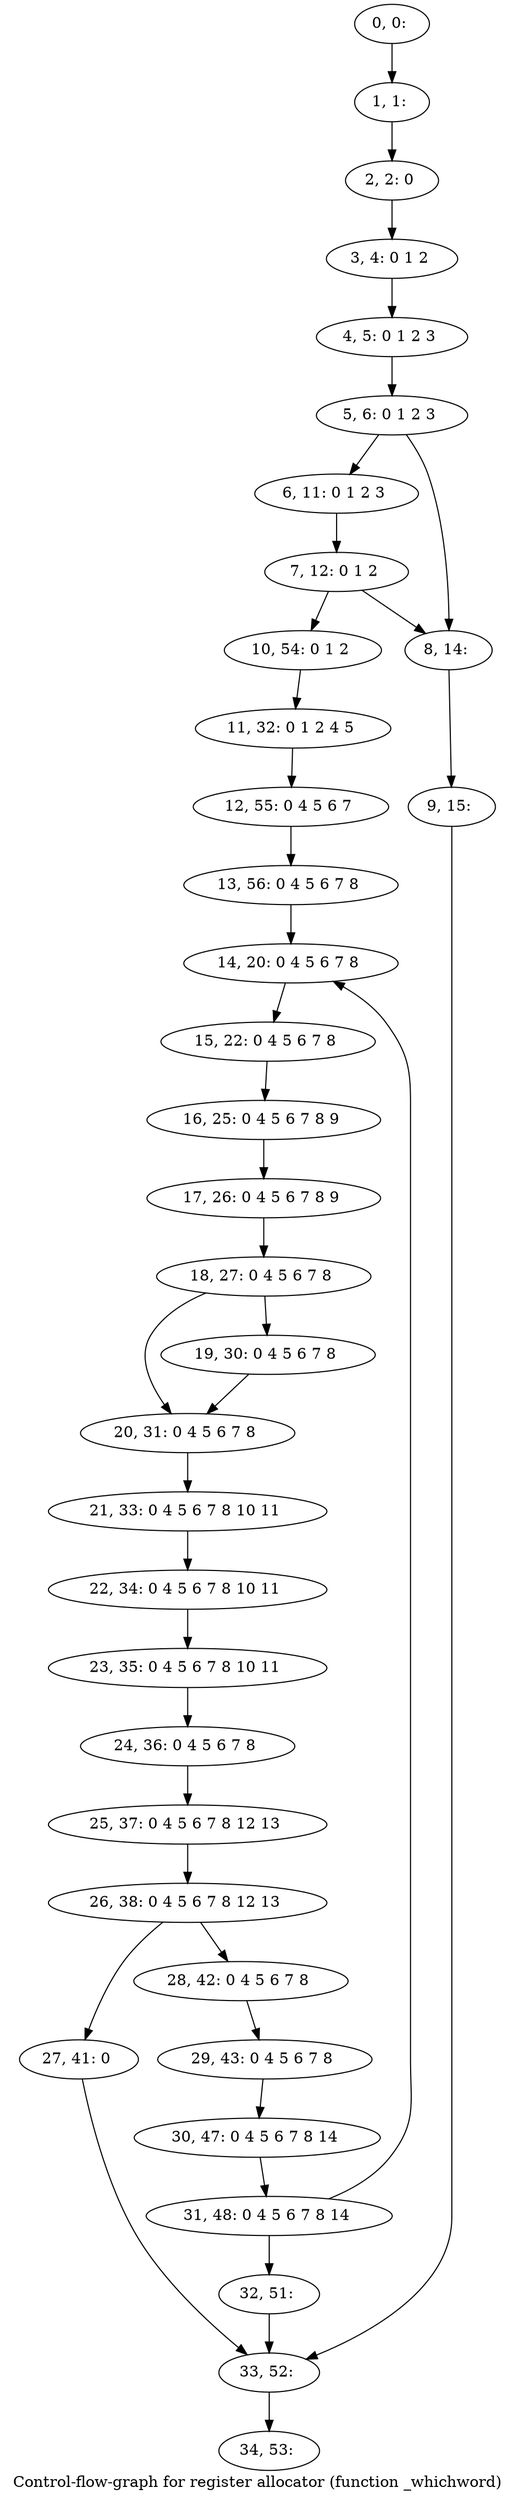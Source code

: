 digraph G {
graph [label="Control-flow-graph for register allocator (function _whichword)"]
0[label="0, 0: "];
1[label="1, 1: "];
2[label="2, 2: 0 "];
3[label="3, 4: 0 1 2 "];
4[label="4, 5: 0 1 2 3 "];
5[label="5, 6: 0 1 2 3 "];
6[label="6, 11: 0 1 2 3 "];
7[label="7, 12: 0 1 2 "];
8[label="8, 14: "];
9[label="9, 15: "];
10[label="10, 54: 0 1 2 "];
11[label="11, 32: 0 1 2 4 5 "];
12[label="12, 55: 0 4 5 6 7 "];
13[label="13, 56: 0 4 5 6 7 8 "];
14[label="14, 20: 0 4 5 6 7 8 "];
15[label="15, 22: 0 4 5 6 7 8 "];
16[label="16, 25: 0 4 5 6 7 8 9 "];
17[label="17, 26: 0 4 5 6 7 8 9 "];
18[label="18, 27: 0 4 5 6 7 8 "];
19[label="19, 30: 0 4 5 6 7 8 "];
20[label="20, 31: 0 4 5 6 7 8 "];
21[label="21, 33: 0 4 5 6 7 8 10 11 "];
22[label="22, 34: 0 4 5 6 7 8 10 11 "];
23[label="23, 35: 0 4 5 6 7 8 10 11 "];
24[label="24, 36: 0 4 5 6 7 8 "];
25[label="25, 37: 0 4 5 6 7 8 12 13 "];
26[label="26, 38: 0 4 5 6 7 8 12 13 "];
27[label="27, 41: 0 "];
28[label="28, 42: 0 4 5 6 7 8 "];
29[label="29, 43: 0 4 5 6 7 8 "];
30[label="30, 47: 0 4 5 6 7 8 14 "];
31[label="31, 48: 0 4 5 6 7 8 14 "];
32[label="32, 51: "];
33[label="33, 52: "];
34[label="34, 53: "];
0->1 ;
1->2 ;
2->3 ;
3->4 ;
4->5 ;
5->6 ;
5->8 ;
6->7 ;
7->8 ;
7->10 ;
8->9 ;
9->33 ;
10->11 ;
11->12 ;
12->13 ;
13->14 ;
14->15 ;
15->16 ;
16->17 ;
17->18 ;
18->19 ;
18->20 ;
19->20 ;
20->21 ;
21->22 ;
22->23 ;
23->24 ;
24->25 ;
25->26 ;
26->27 ;
26->28 ;
27->33 ;
28->29 ;
29->30 ;
30->31 ;
31->32 ;
31->14 ;
32->33 ;
33->34 ;
}
